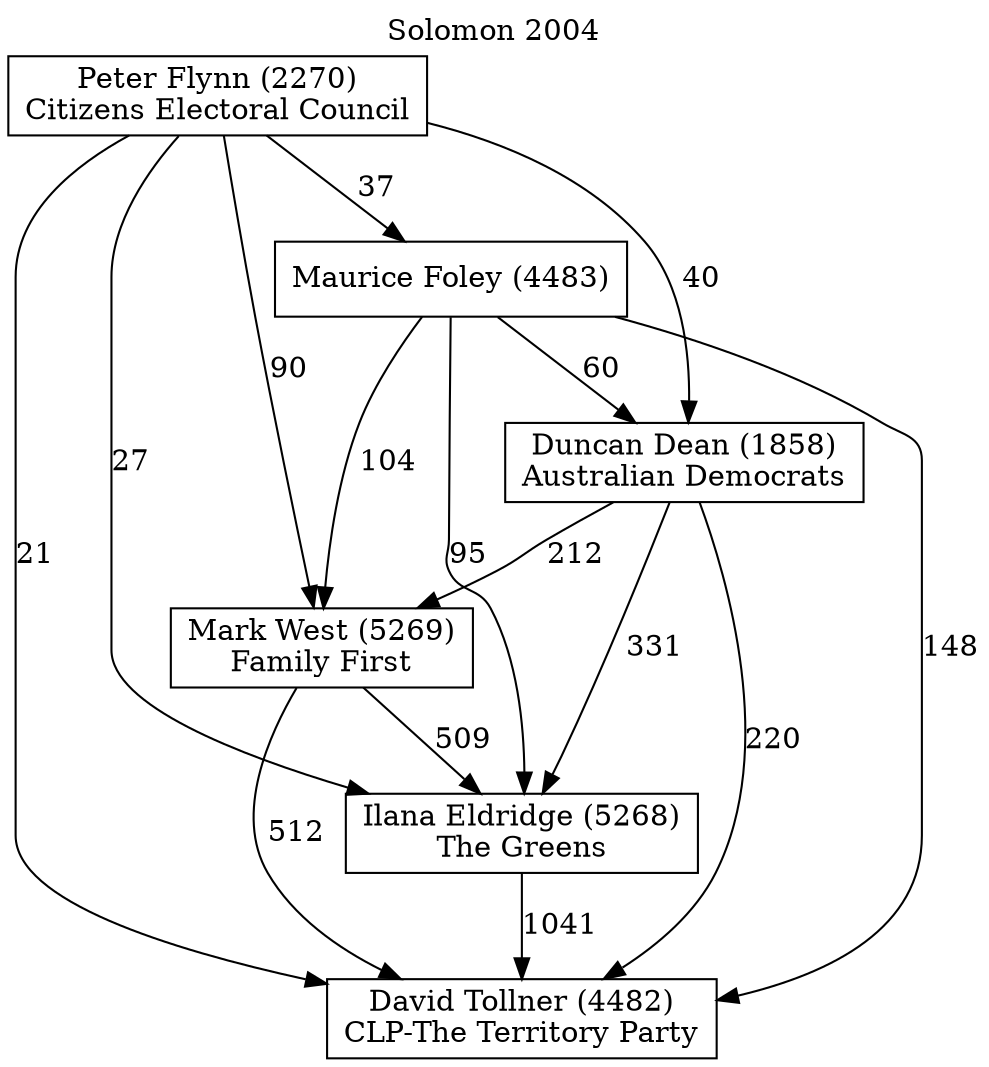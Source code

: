 // House preference flow
digraph "David Tollner (4482)_Solomon_2004" {
	graph [label="Solomon 2004" labelloc=t mclimit=2]
	node [shape=box]
	"David Tollner (4482)" [label="David Tollner (4482)
CLP-The Territory Party"]
	"Ilana Eldridge (5268)" [label="Ilana Eldridge (5268)
The Greens"]
	"Mark West (5269)" [label="Mark West (5269)
Family First"]
	"Duncan Dean (1858)" [label="Duncan Dean (1858)
Australian Democrats"]
	"Maurice Foley (4483)" [label="Maurice Foley (4483)
"]
	"Peter Flynn (2270)" [label="Peter Flynn (2270)
Citizens Electoral Council"]
	"Ilana Eldridge (5268)" -> "David Tollner (4482)" [label=1041]
	"Mark West (5269)" -> "Ilana Eldridge (5268)" [label=509]
	"Duncan Dean (1858)" -> "Mark West (5269)" [label=212]
	"Maurice Foley (4483)" -> "Duncan Dean (1858)" [label=60]
	"Peter Flynn (2270)" -> "Maurice Foley (4483)" [label=37]
	"Mark West (5269)" -> "David Tollner (4482)" [label=512]
	"Duncan Dean (1858)" -> "David Tollner (4482)" [label=220]
	"Maurice Foley (4483)" -> "David Tollner (4482)" [label=148]
	"Peter Flynn (2270)" -> "David Tollner (4482)" [label=21]
	"Peter Flynn (2270)" -> "Duncan Dean (1858)" [label=40]
	"Maurice Foley (4483)" -> "Mark West (5269)" [label=104]
	"Peter Flynn (2270)" -> "Mark West (5269)" [label=90]
	"Duncan Dean (1858)" -> "Ilana Eldridge (5268)" [label=331]
	"Maurice Foley (4483)" -> "Ilana Eldridge (5268)" [label=95]
	"Peter Flynn (2270)" -> "Ilana Eldridge (5268)" [label=27]
}
